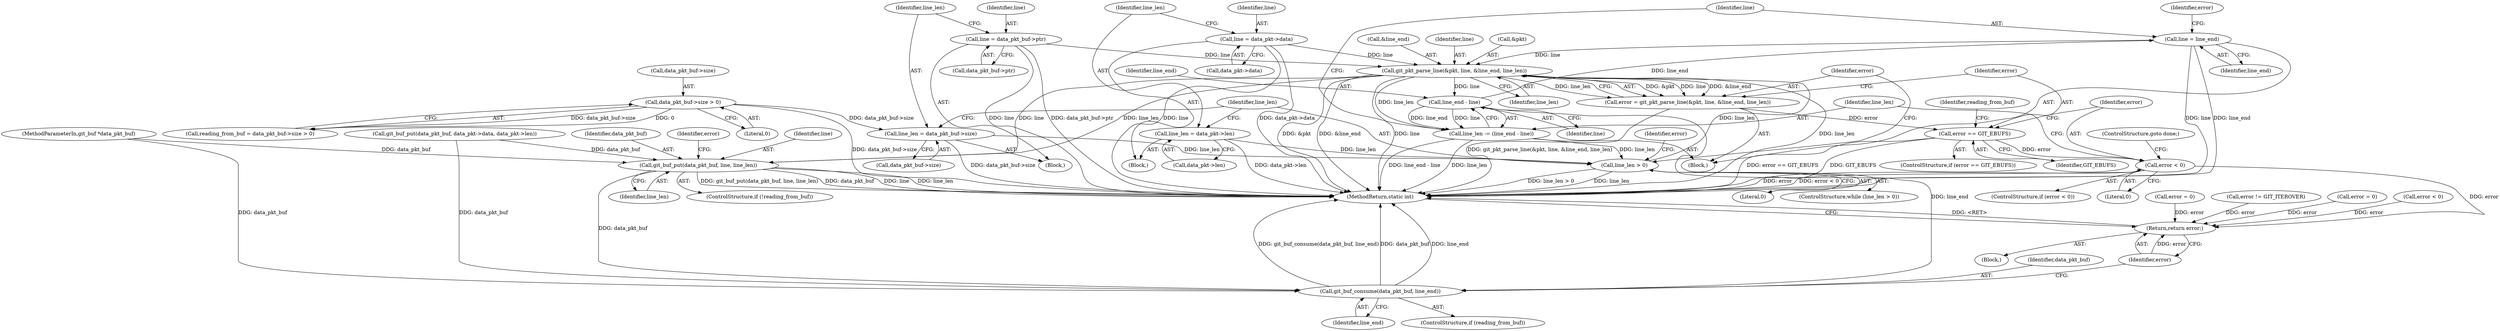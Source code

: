 digraph "0_libgit2_84d30d569ada986f3eef527cbdb932643c2dd037@pointer" {
"1000195" [label="(Call,line = line_end)"];
"1000192" [label="(Call,line_end - line)"];
"1000161" [label="(Call,git_pkt_parse_line(&pkt, line, &line_end, line_len))"];
"1000132" [label="(Call,line = data_pkt_buf->ptr)"];
"1000144" [label="(Call,line = data_pkt->data)"];
"1000195" [label="(Call,line = line_end)"];
"1000155" [label="(Call,line_len > 0)"];
"1000190" [label="(Call,line_len -= (line_end - line))"];
"1000149" [label="(Call,line_len = data_pkt->len)"];
"1000137" [label="(Call,line_len = data_pkt_buf->size)"];
"1000116" [label="(Call,data_pkt_buf->size > 0)"];
"1000159" [label="(Call,error = git_pkt_parse_line(&pkt, line, &line_end, line_len))"];
"1000169" [label="(Call,error == GIT_EBUFS)"];
"1000186" [label="(Call,error < 0)"];
"1000223" [label="(Return,return error;)"];
"1000176" [label="(Call,git_buf_put(data_pkt_buf, line, line_len))"];
"1000220" [label="(Call,git_buf_consume(data_pkt_buf, line_end))"];
"1000185" [label="(ControlStructure,if (error < 0))"];
"1000160" [label="(Identifier,error)"];
"1000157" [label="(Literal,0)"];
"1000224" [label="(Identifier,error)"];
"1000138" [label="(Identifier,line_len)"];
"1000150" [label="(Identifier,line_len)"];
"1000197" [label="(Identifier,line_end)"];
"1000158" [label="(Block,)"];
"1000146" [label="(Call,data_pkt->data)"];
"1000156" [label="(Identifier,line_len)"];
"1000191" [label="(Identifier,line_len)"];
"1000116" [label="(Call,data_pkt_buf->size > 0)"];
"1000225" [label="(MethodReturn,static int)"];
"1000187" [label="(Identifier,error)"];
"1000161" [label="(Call,git_pkt_parse_line(&pkt, line, &line_end, line_len))"];
"1000215" [label="(Identifier,error)"];
"1000175" [label="(Identifier,reading_from_buf)"];
"1000132" [label="(Call,line = data_pkt_buf->ptr)"];
"1000162" [label="(Call,&pkt)"];
"1000155" [label="(Call,line_len > 0)"];
"1000194" [label="(Identifier,line)"];
"1000199" [label="(Identifier,error)"];
"1000176" [label="(Call,git_buf_put(data_pkt_buf, line, line_len))"];
"1000177" [label="(Identifier,data_pkt_buf)"];
"1000169" [label="(Call,error == GIT_EBUFS)"];
"1000179" [label="(Identifier,line_len)"];
"1000189" [label="(ControlStructure,goto done;)"];
"1000214" [label="(Call,error = 0)"];
"1000192" [label="(Call,line_end - line)"];
"1000107" [label="(Block,)"];
"1000170" [label="(Identifier,error)"];
"1000165" [label="(Call,&line_end)"];
"1000168" [label="(ControlStructure,if (error == GIT_EBUFS))"];
"1000143" [label="(Block,)"];
"1000188" [label="(Literal,0)"];
"1000181" [label="(Identifier,error)"];
"1000154" [label="(ControlStructure,while (line_len > 0))"];
"1000167" [label="(Identifier,line_len)"];
"1000196" [label="(Identifier,line)"];
"1000159" [label="(Call,error = git_pkt_parse_line(&pkt, line, &line_end, line_len))"];
"1000134" [label="(Call,data_pkt_buf->ptr)"];
"1000210" [label="(Call,error != GIT_ITEROVER)"];
"1000149" [label="(Call,line_len = data_pkt->len)"];
"1000133" [label="(Identifier,line)"];
"1000164" [label="(Identifier,line)"];
"1000190" [label="(Call,line_len -= (line_end - line))"];
"1000195" [label="(Call,line = line_end)"];
"1000178" [label="(Identifier,line)"];
"1000222" [label="(Identifier,line_end)"];
"1000173" [label="(ControlStructure,if (!reading_from_buf))"];
"1000186" [label="(Call,error < 0)"];
"1000114" [label="(Call,reading_from_buf = data_pkt_buf->size > 0)"];
"1000220" [label="(Call,git_buf_consume(data_pkt_buf, line_end))"];
"1000151" [label="(Call,data_pkt->len)"];
"1000218" [label="(ControlStructure,if (reading_from_buf))"];
"1000145" [label="(Identifier,line)"];
"1000180" [label="(Call,error = 0)"];
"1000223" [label="(Return,return error;)"];
"1000193" [label="(Identifier,line_end)"];
"1000139" [label="(Call,data_pkt_buf->size)"];
"1000120" [label="(Literal,0)"];
"1000221" [label="(Identifier,data_pkt_buf)"];
"1000207" [label="(Call,error < 0)"];
"1000106" [label="(MethodParameterIn,git_buf *data_pkt_buf)"];
"1000144" [label="(Call,line = data_pkt->data)"];
"1000137" [label="(Call,line_len = data_pkt_buf->size)"];
"1000171" [label="(Identifier,GIT_EBUFS)"];
"1000123" [label="(Block,)"];
"1000124" [label="(Call,git_buf_put(data_pkt_buf, data_pkt->data, data_pkt->len))"];
"1000117" [label="(Call,data_pkt_buf->size)"];
"1000195" -> "1000158"  [label="AST: "];
"1000195" -> "1000197"  [label="CFG: "];
"1000196" -> "1000195"  [label="AST: "];
"1000197" -> "1000195"  [label="AST: "];
"1000199" -> "1000195"  [label="CFG: "];
"1000195" -> "1000225"  [label="DDG: line_end"];
"1000195" -> "1000225"  [label="DDG: line"];
"1000195" -> "1000161"  [label="DDG: line"];
"1000192" -> "1000195"  [label="DDG: line_end"];
"1000192" -> "1000190"  [label="AST: "];
"1000192" -> "1000194"  [label="CFG: "];
"1000193" -> "1000192"  [label="AST: "];
"1000194" -> "1000192"  [label="AST: "];
"1000190" -> "1000192"  [label="CFG: "];
"1000192" -> "1000190"  [label="DDG: line_end"];
"1000192" -> "1000190"  [label="DDG: line"];
"1000161" -> "1000192"  [label="DDG: line"];
"1000192" -> "1000220"  [label="DDG: line_end"];
"1000161" -> "1000159"  [label="AST: "];
"1000161" -> "1000167"  [label="CFG: "];
"1000162" -> "1000161"  [label="AST: "];
"1000164" -> "1000161"  [label="AST: "];
"1000165" -> "1000161"  [label="AST: "];
"1000167" -> "1000161"  [label="AST: "];
"1000159" -> "1000161"  [label="CFG: "];
"1000161" -> "1000225"  [label="DDG: line"];
"1000161" -> "1000225"  [label="DDG: line_len"];
"1000161" -> "1000225"  [label="DDG: &pkt"];
"1000161" -> "1000225"  [label="DDG: &line_end"];
"1000161" -> "1000159"  [label="DDG: &pkt"];
"1000161" -> "1000159"  [label="DDG: line"];
"1000161" -> "1000159"  [label="DDG: &line_end"];
"1000161" -> "1000159"  [label="DDG: line_len"];
"1000132" -> "1000161"  [label="DDG: line"];
"1000144" -> "1000161"  [label="DDG: line"];
"1000155" -> "1000161"  [label="DDG: line_len"];
"1000161" -> "1000176"  [label="DDG: line"];
"1000161" -> "1000176"  [label="DDG: line_len"];
"1000161" -> "1000190"  [label="DDG: line_len"];
"1000132" -> "1000123"  [label="AST: "];
"1000132" -> "1000134"  [label="CFG: "];
"1000133" -> "1000132"  [label="AST: "];
"1000134" -> "1000132"  [label="AST: "];
"1000138" -> "1000132"  [label="CFG: "];
"1000132" -> "1000225"  [label="DDG: line"];
"1000132" -> "1000225"  [label="DDG: data_pkt_buf->ptr"];
"1000144" -> "1000143"  [label="AST: "];
"1000144" -> "1000146"  [label="CFG: "];
"1000145" -> "1000144"  [label="AST: "];
"1000146" -> "1000144"  [label="AST: "];
"1000150" -> "1000144"  [label="CFG: "];
"1000144" -> "1000225"  [label="DDG: line"];
"1000144" -> "1000225"  [label="DDG: data_pkt->data"];
"1000155" -> "1000154"  [label="AST: "];
"1000155" -> "1000157"  [label="CFG: "];
"1000156" -> "1000155"  [label="AST: "];
"1000157" -> "1000155"  [label="AST: "];
"1000160" -> "1000155"  [label="CFG: "];
"1000215" -> "1000155"  [label="CFG: "];
"1000155" -> "1000225"  [label="DDG: line_len"];
"1000155" -> "1000225"  [label="DDG: line_len > 0"];
"1000190" -> "1000155"  [label="DDG: line_len"];
"1000149" -> "1000155"  [label="DDG: line_len"];
"1000137" -> "1000155"  [label="DDG: line_len"];
"1000190" -> "1000158"  [label="AST: "];
"1000191" -> "1000190"  [label="AST: "];
"1000196" -> "1000190"  [label="CFG: "];
"1000190" -> "1000225"  [label="DDG: line_len"];
"1000190" -> "1000225"  [label="DDG: line_end - line"];
"1000149" -> "1000143"  [label="AST: "];
"1000149" -> "1000151"  [label="CFG: "];
"1000150" -> "1000149"  [label="AST: "];
"1000151" -> "1000149"  [label="AST: "];
"1000156" -> "1000149"  [label="CFG: "];
"1000149" -> "1000225"  [label="DDG: data_pkt->len"];
"1000137" -> "1000123"  [label="AST: "];
"1000137" -> "1000139"  [label="CFG: "];
"1000138" -> "1000137"  [label="AST: "];
"1000139" -> "1000137"  [label="AST: "];
"1000156" -> "1000137"  [label="CFG: "];
"1000137" -> "1000225"  [label="DDG: data_pkt_buf->size"];
"1000116" -> "1000137"  [label="DDG: data_pkt_buf->size"];
"1000116" -> "1000114"  [label="AST: "];
"1000116" -> "1000120"  [label="CFG: "];
"1000117" -> "1000116"  [label="AST: "];
"1000120" -> "1000116"  [label="AST: "];
"1000114" -> "1000116"  [label="CFG: "];
"1000116" -> "1000225"  [label="DDG: data_pkt_buf->size"];
"1000116" -> "1000114"  [label="DDG: data_pkt_buf->size"];
"1000116" -> "1000114"  [label="DDG: 0"];
"1000159" -> "1000158"  [label="AST: "];
"1000160" -> "1000159"  [label="AST: "];
"1000170" -> "1000159"  [label="CFG: "];
"1000159" -> "1000225"  [label="DDG: git_pkt_parse_line(&pkt, line, &line_end, line_len)"];
"1000159" -> "1000169"  [label="DDG: error"];
"1000169" -> "1000168"  [label="AST: "];
"1000169" -> "1000171"  [label="CFG: "];
"1000170" -> "1000169"  [label="AST: "];
"1000171" -> "1000169"  [label="AST: "];
"1000175" -> "1000169"  [label="CFG: "];
"1000187" -> "1000169"  [label="CFG: "];
"1000169" -> "1000225"  [label="DDG: error == GIT_EBUFS"];
"1000169" -> "1000225"  [label="DDG: GIT_EBUFS"];
"1000169" -> "1000186"  [label="DDG: error"];
"1000186" -> "1000185"  [label="AST: "];
"1000186" -> "1000188"  [label="CFG: "];
"1000187" -> "1000186"  [label="AST: "];
"1000188" -> "1000186"  [label="AST: "];
"1000189" -> "1000186"  [label="CFG: "];
"1000191" -> "1000186"  [label="CFG: "];
"1000186" -> "1000225"  [label="DDG: error"];
"1000186" -> "1000225"  [label="DDG: error < 0"];
"1000186" -> "1000223"  [label="DDG: error"];
"1000223" -> "1000107"  [label="AST: "];
"1000223" -> "1000224"  [label="CFG: "];
"1000224" -> "1000223"  [label="AST: "];
"1000225" -> "1000223"  [label="CFG: "];
"1000223" -> "1000225"  [label="DDG: <RET>"];
"1000224" -> "1000223"  [label="DDG: error"];
"1000180" -> "1000223"  [label="DDG: error"];
"1000207" -> "1000223"  [label="DDG: error"];
"1000210" -> "1000223"  [label="DDG: error"];
"1000214" -> "1000223"  [label="DDG: error"];
"1000176" -> "1000173"  [label="AST: "];
"1000176" -> "1000179"  [label="CFG: "];
"1000177" -> "1000176"  [label="AST: "];
"1000178" -> "1000176"  [label="AST: "];
"1000179" -> "1000176"  [label="AST: "];
"1000181" -> "1000176"  [label="CFG: "];
"1000176" -> "1000225"  [label="DDG: line"];
"1000176" -> "1000225"  [label="DDG: line_len"];
"1000176" -> "1000225"  [label="DDG: git_buf_put(data_pkt_buf, line, line_len)"];
"1000176" -> "1000225"  [label="DDG: data_pkt_buf"];
"1000124" -> "1000176"  [label="DDG: data_pkt_buf"];
"1000106" -> "1000176"  [label="DDG: data_pkt_buf"];
"1000176" -> "1000220"  [label="DDG: data_pkt_buf"];
"1000220" -> "1000218"  [label="AST: "];
"1000220" -> "1000222"  [label="CFG: "];
"1000221" -> "1000220"  [label="AST: "];
"1000222" -> "1000220"  [label="AST: "];
"1000224" -> "1000220"  [label="CFG: "];
"1000220" -> "1000225"  [label="DDG: data_pkt_buf"];
"1000220" -> "1000225"  [label="DDG: line_end"];
"1000220" -> "1000225"  [label="DDG: git_buf_consume(data_pkt_buf, line_end)"];
"1000124" -> "1000220"  [label="DDG: data_pkt_buf"];
"1000106" -> "1000220"  [label="DDG: data_pkt_buf"];
}

